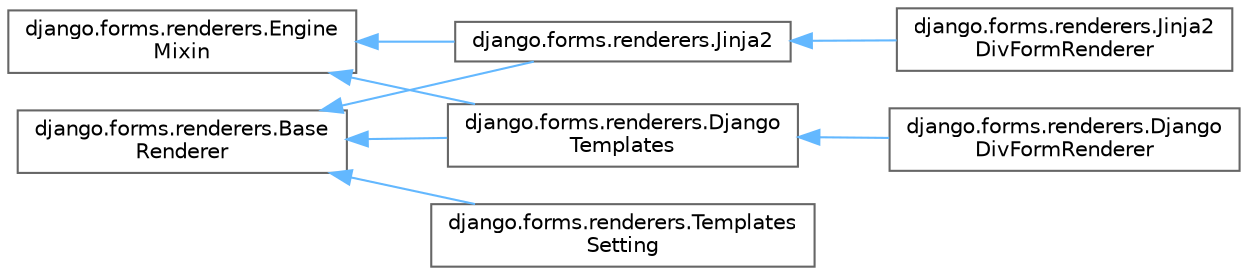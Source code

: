 digraph "Graphical Class Hierarchy"
{
 // LATEX_PDF_SIZE
  bgcolor="transparent";
  edge [fontname=Helvetica,fontsize=10,labelfontname=Helvetica,labelfontsize=10];
  node [fontname=Helvetica,fontsize=10,shape=box,height=0.2,width=0.4];
  rankdir="LR";
  Node0 [id="Node000000",label="django.forms.renderers.Base\lRenderer",height=0.2,width=0.4,color="grey40", fillcolor="white", style="filled",URL="$classdjango_1_1forms_1_1renderers_1_1_base_renderer.html",tooltip=" "];
  Node0 -> Node1 [id="edge1567_Node000000_Node000001",dir="back",color="steelblue1",style="solid",tooltip=" "];
  Node1 [id="Node000001",label="django.forms.renderers.Django\lTemplates",height=0.2,width=0.4,color="grey40", fillcolor="white", style="filled",URL="$classdjango_1_1forms_1_1renderers_1_1_django_templates.html",tooltip=" "];
  Node1 -> Node2 [id="edge1568_Node000001_Node000002",dir="back",color="steelblue1",style="solid",tooltip=" "];
  Node2 [id="Node000002",label="django.forms.renderers.Django\lDivFormRenderer",height=0.2,width=0.4,color="grey40", fillcolor="white", style="filled",URL="$classdjango_1_1forms_1_1renderers_1_1_django_div_form_renderer.html",tooltip=" "];
  Node0 -> Node4 [id="edge1569_Node000000_Node000004",dir="back",color="steelblue1",style="solid",tooltip=" "];
  Node4 [id="Node000004",label="django.forms.renderers.Jinja2",height=0.2,width=0.4,color="grey40", fillcolor="white", style="filled",URL="$classdjango_1_1forms_1_1renderers_1_1_jinja2.html",tooltip=" "];
  Node4 -> Node5 [id="edge1570_Node000004_Node000005",dir="back",color="steelblue1",style="solid",tooltip=" "];
  Node5 [id="Node000005",label="django.forms.renderers.Jinja2\lDivFormRenderer",height=0.2,width=0.4,color="grey40", fillcolor="white", style="filled",URL="$classdjango_1_1forms_1_1renderers_1_1_jinja2_div_form_renderer.html",tooltip=" "];
  Node0 -> Node6 [id="edge1571_Node000000_Node000006",dir="back",color="steelblue1",style="solid",tooltip=" "];
  Node6 [id="Node000006",label="django.forms.renderers.Templates\lSetting",height=0.2,width=0.4,color="grey40", fillcolor="white", style="filled",URL="$classdjango_1_1forms_1_1renderers_1_1_templates_setting.html",tooltip=" "];
  Node3 [id="Node000003",label="django.forms.renderers.Engine\lMixin",height=0.2,width=0.4,color="grey40", fillcolor="white", style="filled",URL="$classdjango_1_1forms_1_1renderers_1_1_engine_mixin.html",tooltip=" "];
  Node3 -> Node1 [id="edge1572_Node000003_Node000001",dir="back",color="steelblue1",style="solid",tooltip=" "];
  Node3 -> Node4 [id="edge1573_Node000003_Node000004",dir="back",color="steelblue1",style="solid",tooltip=" "];
}

